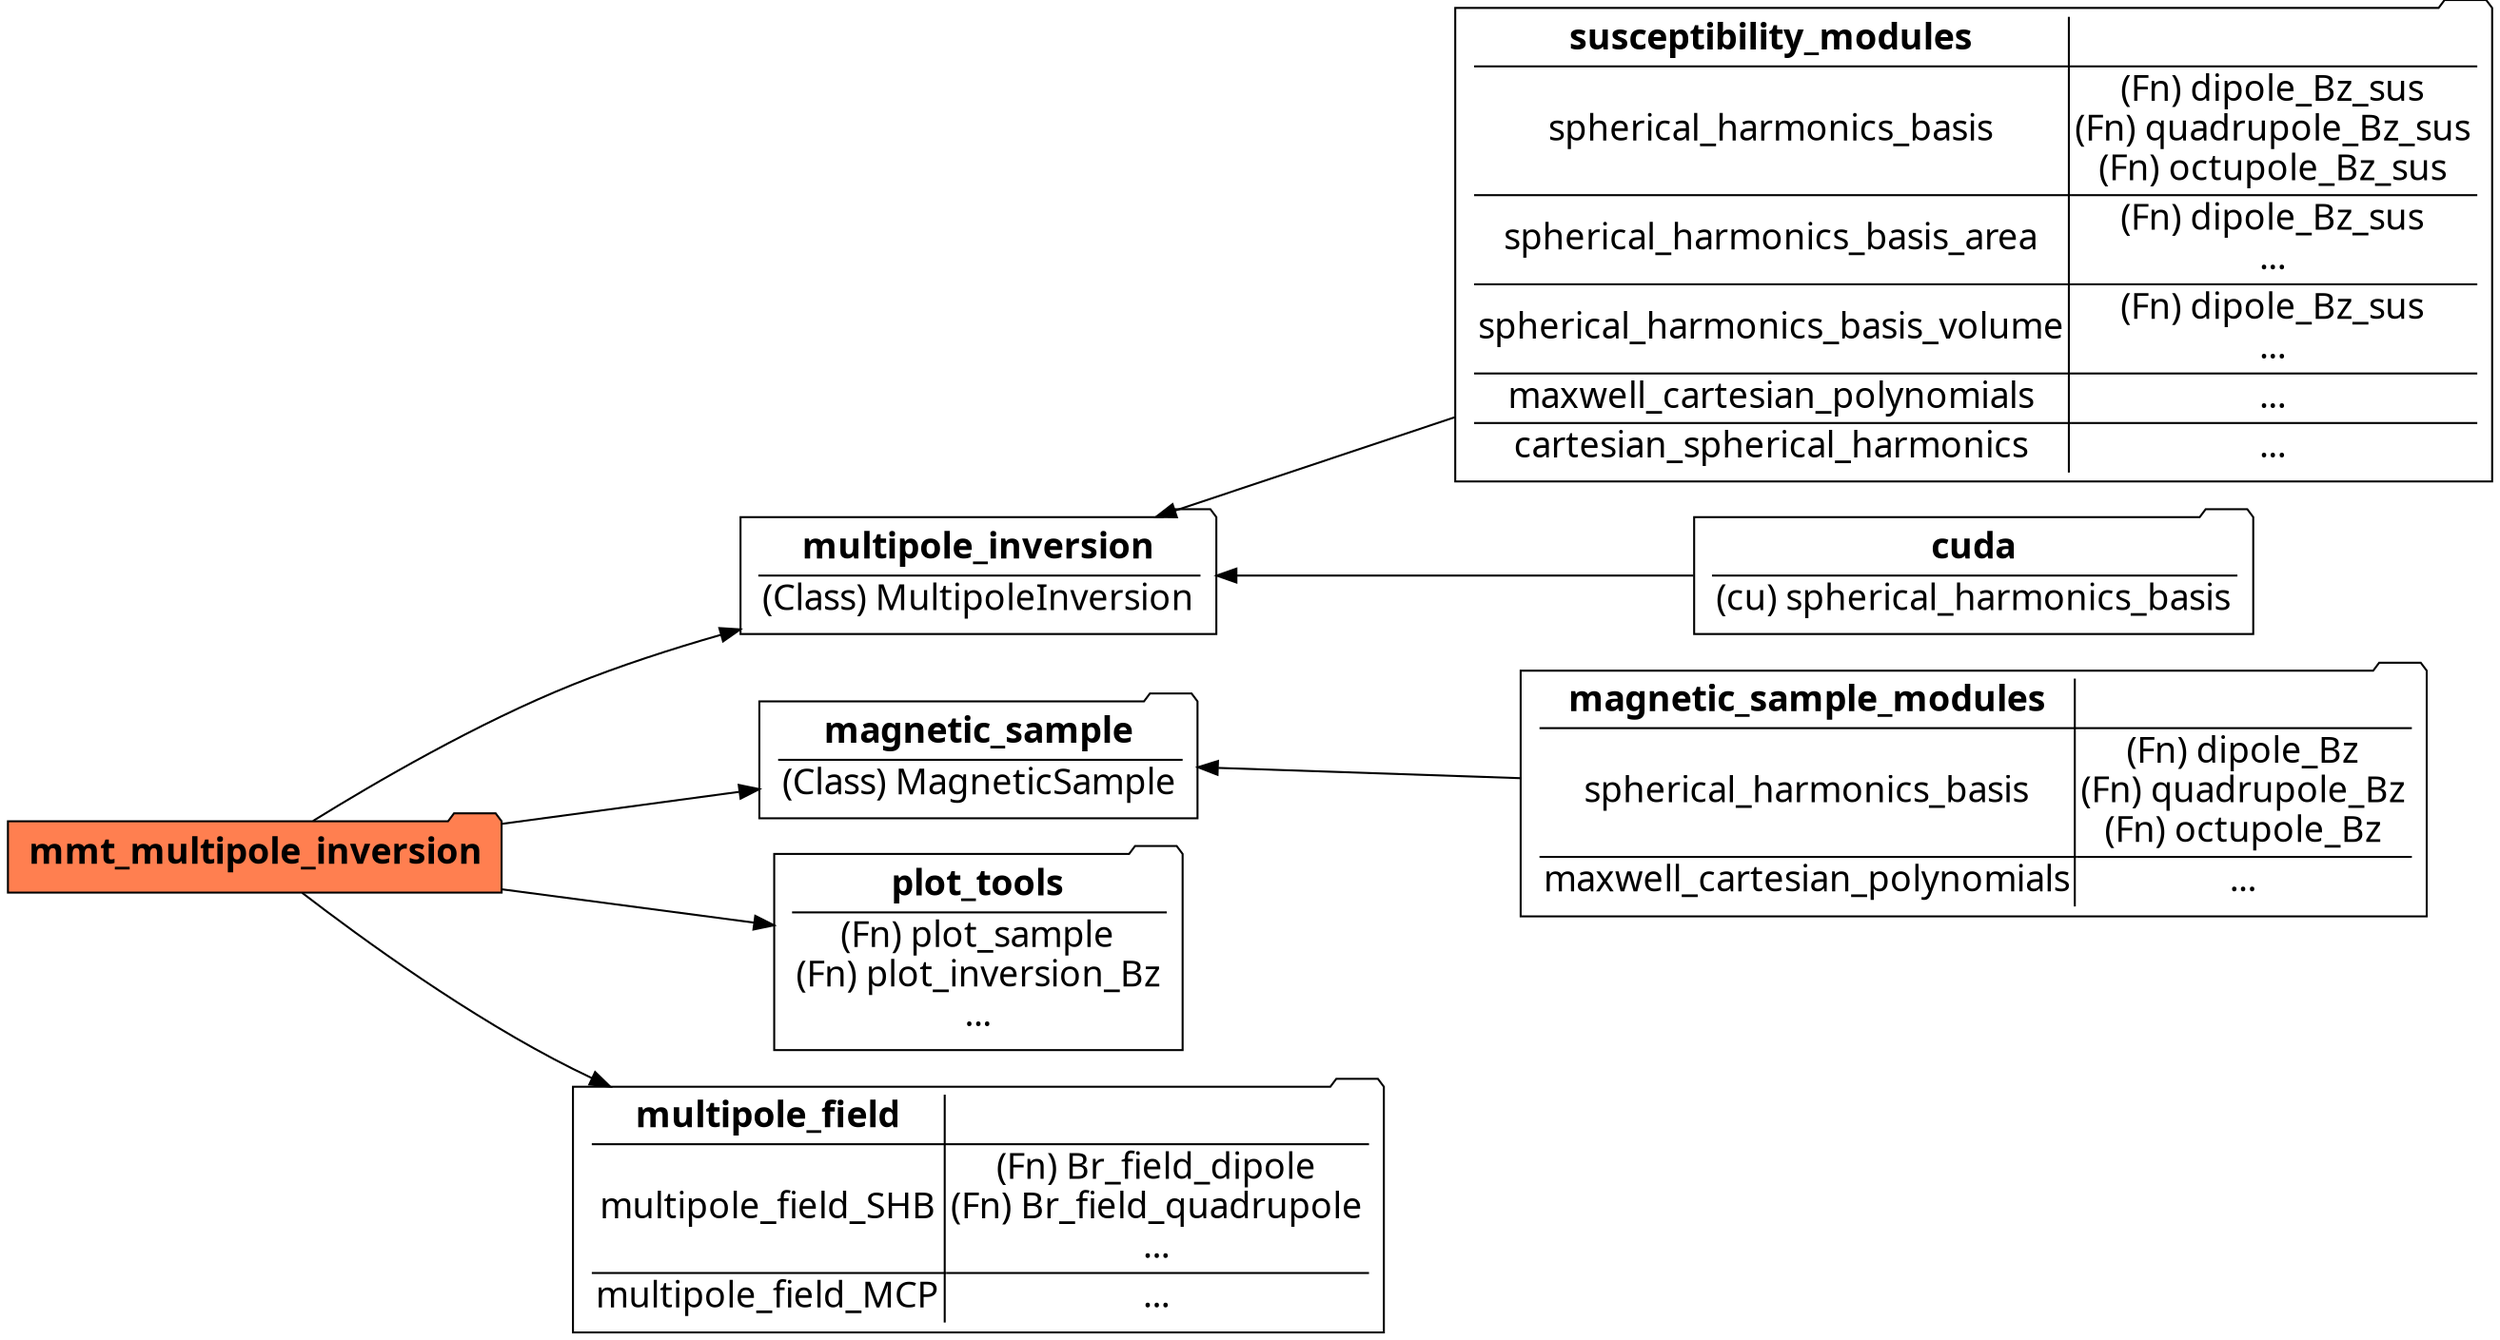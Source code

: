digraph "packages" {
    node [shape=folder fontname=FiraMono fontsize="18pt"]
    mmt_minv [style=filled fillcolor=coral label=<
        <TABLE BORDER="0" CELLBORDER="0" CELLSPACING="0">
            <TR><TD><B>mmt_multipole_inversion</B></TD></TR>
        </TABLE>>];
    minv [label=<
        <TABLE BORDER="0" CELLBORDER="0" ROWS="*" CELLSPACING="1">
            <TR><TD><B>multipole_inversion</B></TD></TR>
            <TR><TD>(Class) MultipoleInversion</TD></TR>
        </TABLE>>];
    susc [label=<
        <TABLE BORDER="0" CELLBORDER="0" ROWS="*" COLUMNS="*" CELLSPACING="1">
            <TR><TD><B>susceptibility_modules</B></TD></TR>
            <TR>
              <TD>spherical_harmonics_basis</TD>
              <TD>(Fn) dipole_Bz_sus<BR/>(Fn) quadrupole_Bz_sus<BR/>(Fn) octupole_Bz_sus</TD>
            </TR>
            <TR>
              <TD>spherical_harmonics_basis_area</TD>
              <TD>(Fn) dipole_Bz_sus<BR/>...</TD>
            </TR>
            <TR>
              <TD>spherical_harmonics_basis_volume</TD>
              <TD>(Fn) dipole_Bz_sus<BR/>...</TD>
            </TR>
            <TR>
              <TD>maxwell_cartesian_polynomials</TD>
              <TD>...</TD>
            </TR>
            <TR>
              <TD>cartesian_spherical_harmonics</TD>
              <TD>...</TD>
            </TR>
        </TABLE>>];
    suscCuda [label=<
        <TABLE BORDER="0" CELLBORDER="0" ROWS="*" COLUMNS="*" CELLSPACING="1">
            <TR><TD><B>cuda</B></TD></TR>
            <TR><TD>(cu) spherical_harmonics_basis</TD></TR>
        </TABLE>>];
    magsamp [label=<
        <TABLE BORDER="0" CELLBORDER="0" ROWS="*" COLUMNS="*" CELLSPACING="1">
            <TR><TD><B>magnetic_sample</B></TD></TR>
            <TR><TD>(Class) MagneticSample</TD></TR>
        </TABLE>>];
    magsampmods [label=<
        <TABLE BORDER="0" CELLBORDER="0" ROWS="*" COLUMNS="*" CELLSPACING="1">
            <TR><TD><B>magnetic_sample_modules</B></TD></TR>
            <TR>
              <TD>spherical_harmonics_basis</TD>
              <TD>(Fn) dipole_Bz<BR/>(Fn) quadrupole_Bz<BR/>(Fn) octupole_Bz<BR/></TD>
            </TR>
            <TR>
              <TD>maxwell_cartesian_polynomials</TD>
              <TD>...</TD>
            </TR>
        </TABLE>>];
    plot [label=<
        <TABLE BORDER="0" CELLBORDER="0" ROWS="*" COLUMNS="*" CELLSPACING="1">
            <TR><TD><B>plot_tools</B></TD></TR>
            <TR><TD>(Fn) plot_sample<BR/>(Fn) plot_inversion_Bz<BR/>...</TD></TR>
        </TABLE>>];
    multfield [label=<
        <TABLE BORDER="0" CELLBORDER="0" ROWS="*" COLUMNS="*" CELLSPACING="1">
            <TR><TD><B>multipole_field</B></TD></TR>
            <TR>
                <TD>multipole_field_SHB</TD>
                <TD>(Fn) Br_field_dipole<BR/>(Fn) Br_field_quadrupole<BR/>...</TD>
            </TR>
            <TR>
                <TD>multipole_field_MCP</TD>
                <TD>...</TD>
            </TR>
        </TABLE>>];
    rankdir=LR;
    mmt_minv -> {minv,magsamp,multfield,plot};
    minv -> susc [dir=back];
    minv -> suscCuda [dir=back];
    magsamp -> magsampmods [dir=back];
}
